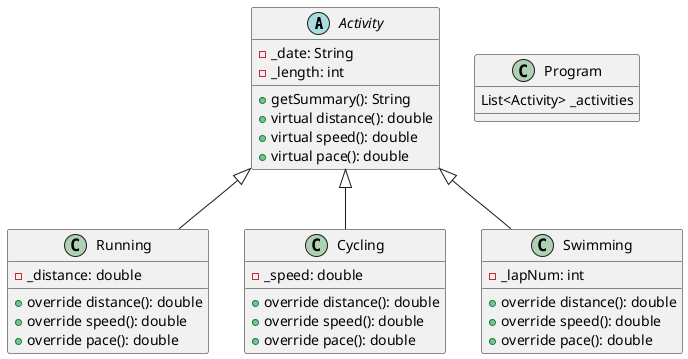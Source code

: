 @startuml Foundation4
Abstract Class Activity{
    -_date: String
    -_length: int

    +getSummary(): String
    +virtual distance(): double
    +virtual speed(): double
    +virtual pace(): double
}

Class Running{
    -_distance: double

    +override distance(): double
    +override speed(): double
    +override pace(): double
}

Class Cycling{
    -_speed: double

    +override distance(): double
    +override speed(): double
    +override pace(): double
}

Class Swimming{
    -_lapNum: int

    +override distance(): double
    +override speed(): double
    +override pace(): double
}

Class Program{
    List<Activity> _activities
}

Activity <|-- Running
Activity <|-- Cycling
Activity <|-- Swimming